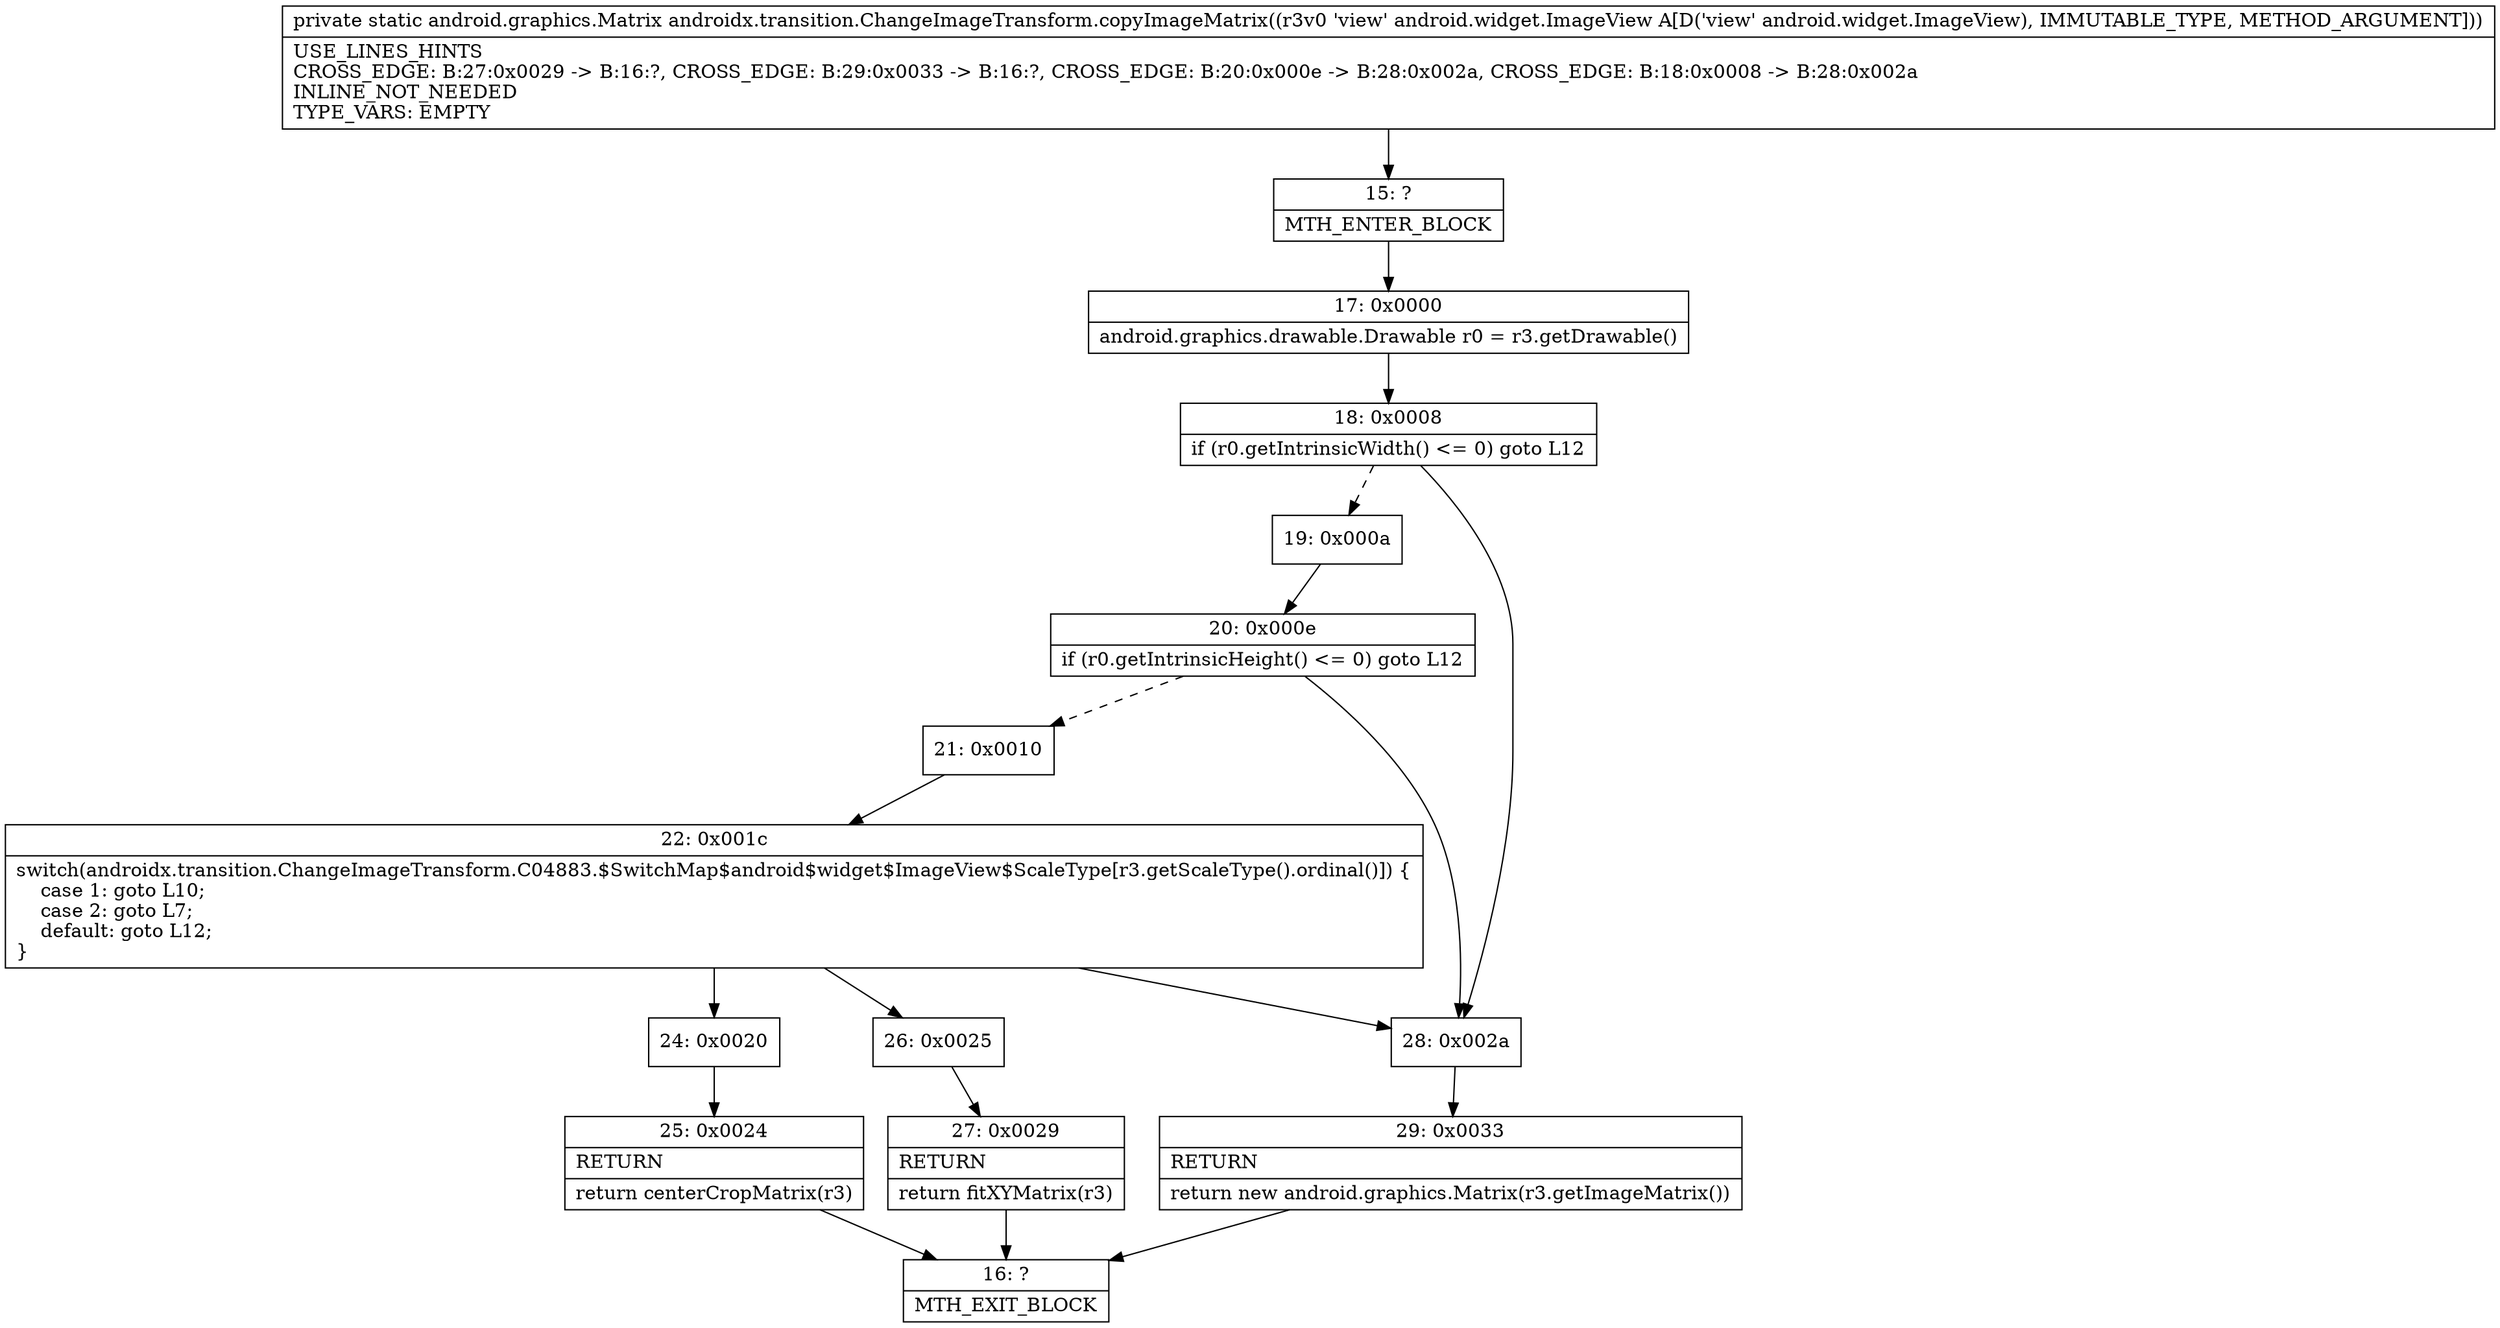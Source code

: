 digraph "CFG forandroidx.transition.ChangeImageTransform.copyImageMatrix(Landroid\/widget\/ImageView;)Landroid\/graphics\/Matrix;" {
Node_15 [shape=record,label="{15\:\ ?|MTH_ENTER_BLOCK\l}"];
Node_17 [shape=record,label="{17\:\ 0x0000|android.graphics.drawable.Drawable r0 = r3.getDrawable()\l}"];
Node_18 [shape=record,label="{18\:\ 0x0008|if (r0.getIntrinsicWidth() \<= 0) goto L12\l}"];
Node_19 [shape=record,label="{19\:\ 0x000a}"];
Node_20 [shape=record,label="{20\:\ 0x000e|if (r0.getIntrinsicHeight() \<= 0) goto L12\l}"];
Node_21 [shape=record,label="{21\:\ 0x0010}"];
Node_22 [shape=record,label="{22\:\ 0x001c|switch(androidx.transition.ChangeImageTransform.C04883.$SwitchMap$android$widget$ImageView$ScaleType[r3.getScaleType().ordinal()]) \{\l    case 1: goto L10;\l    case 2: goto L7;\l    default: goto L12;\l\}\l}"];
Node_24 [shape=record,label="{24\:\ 0x0020}"];
Node_25 [shape=record,label="{25\:\ 0x0024|RETURN\l|return centerCropMatrix(r3)\l}"];
Node_16 [shape=record,label="{16\:\ ?|MTH_EXIT_BLOCK\l}"];
Node_26 [shape=record,label="{26\:\ 0x0025}"];
Node_27 [shape=record,label="{27\:\ 0x0029|RETURN\l|return fitXYMatrix(r3)\l}"];
Node_28 [shape=record,label="{28\:\ 0x002a}"];
Node_29 [shape=record,label="{29\:\ 0x0033|RETURN\l|return new android.graphics.Matrix(r3.getImageMatrix())\l}"];
MethodNode[shape=record,label="{private static android.graphics.Matrix androidx.transition.ChangeImageTransform.copyImageMatrix((r3v0 'view' android.widget.ImageView A[D('view' android.widget.ImageView), IMMUTABLE_TYPE, METHOD_ARGUMENT]))  | USE_LINES_HINTS\lCROSS_EDGE: B:27:0x0029 \-\> B:16:?, CROSS_EDGE: B:29:0x0033 \-\> B:16:?, CROSS_EDGE: B:20:0x000e \-\> B:28:0x002a, CROSS_EDGE: B:18:0x0008 \-\> B:28:0x002a\lINLINE_NOT_NEEDED\lTYPE_VARS: EMPTY\l}"];
MethodNode -> Node_15;Node_15 -> Node_17;
Node_17 -> Node_18;
Node_18 -> Node_19[style=dashed];
Node_18 -> Node_28;
Node_19 -> Node_20;
Node_20 -> Node_21[style=dashed];
Node_20 -> Node_28;
Node_21 -> Node_22;
Node_22 -> Node_24;
Node_22 -> Node_26;
Node_22 -> Node_28;
Node_24 -> Node_25;
Node_25 -> Node_16;
Node_26 -> Node_27;
Node_27 -> Node_16;
Node_28 -> Node_29;
Node_29 -> Node_16;
}

